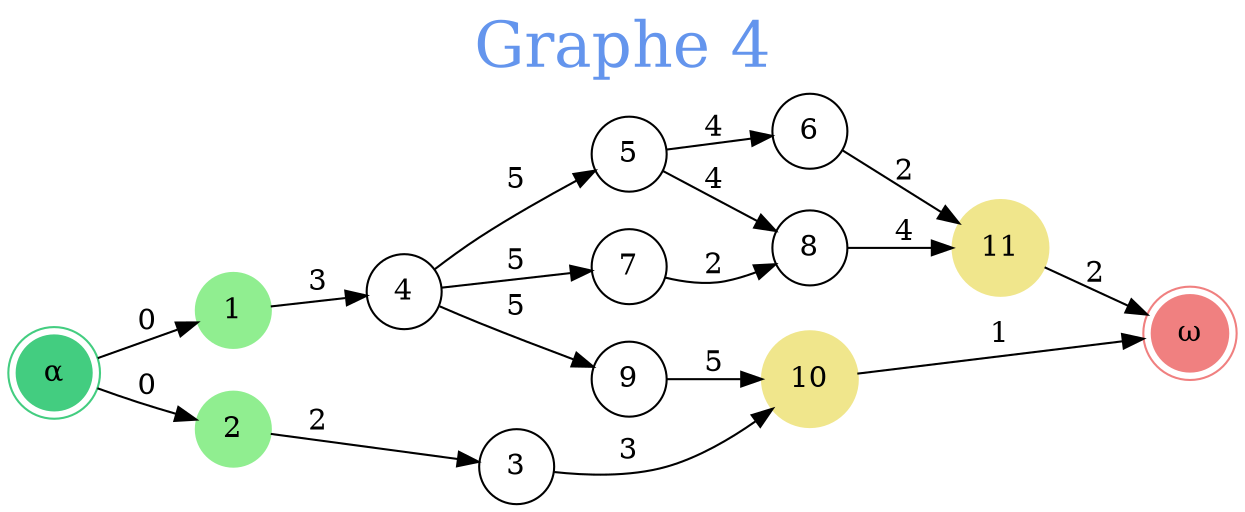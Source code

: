 // Graphe 4
digraph {
	rankdir=LR
	graph [fontcolor=cornflowerblue fontsize=30 label="Graphe 4" labelloc=t]
	0 [label="α" color=seagreen3 shape=doublecircle style=filled]
	1 [label=1 color=lightgreen shape=circle style=filled]
	2 [label=2 color=lightgreen shape=circle style=filled]
	3 [label=3 shape=circle]
	4 [label=4 shape=circle]
	5 [label=5 shape=circle]
	6 [label=6 shape=circle]
	7 [label=7 shape=circle]
	8 [label=8 shape=circle]
	9 [label=9 shape=circle]
	10 [label=10 color=khaki shape=circle style=filled]
	11 [label=11 color=khaki shape=circle style=filled]
	12 [label="ω" color=lightcoral shape=doublecircle style=filled]
	0 -> 1 [label=0]
	0 -> 2 [label=0]
	1 -> 4 [label=3]
	2 -> 3 [label=2]
	3 -> 10 [label=3]
	4 -> 5 [label=5]
	4 -> 7 [label=5]
	4 -> 9 [label=5]
	5 -> 6 [label=4]
	5 -> 8 [label=4]
	6 -> 11 [label=2]
	7 -> 8 [label=2]
	8 -> 11 [label=4]
	9 -> 10 [label=5]
	10 -> 12 [label=1]
	11 -> 12 [label=2]
}
